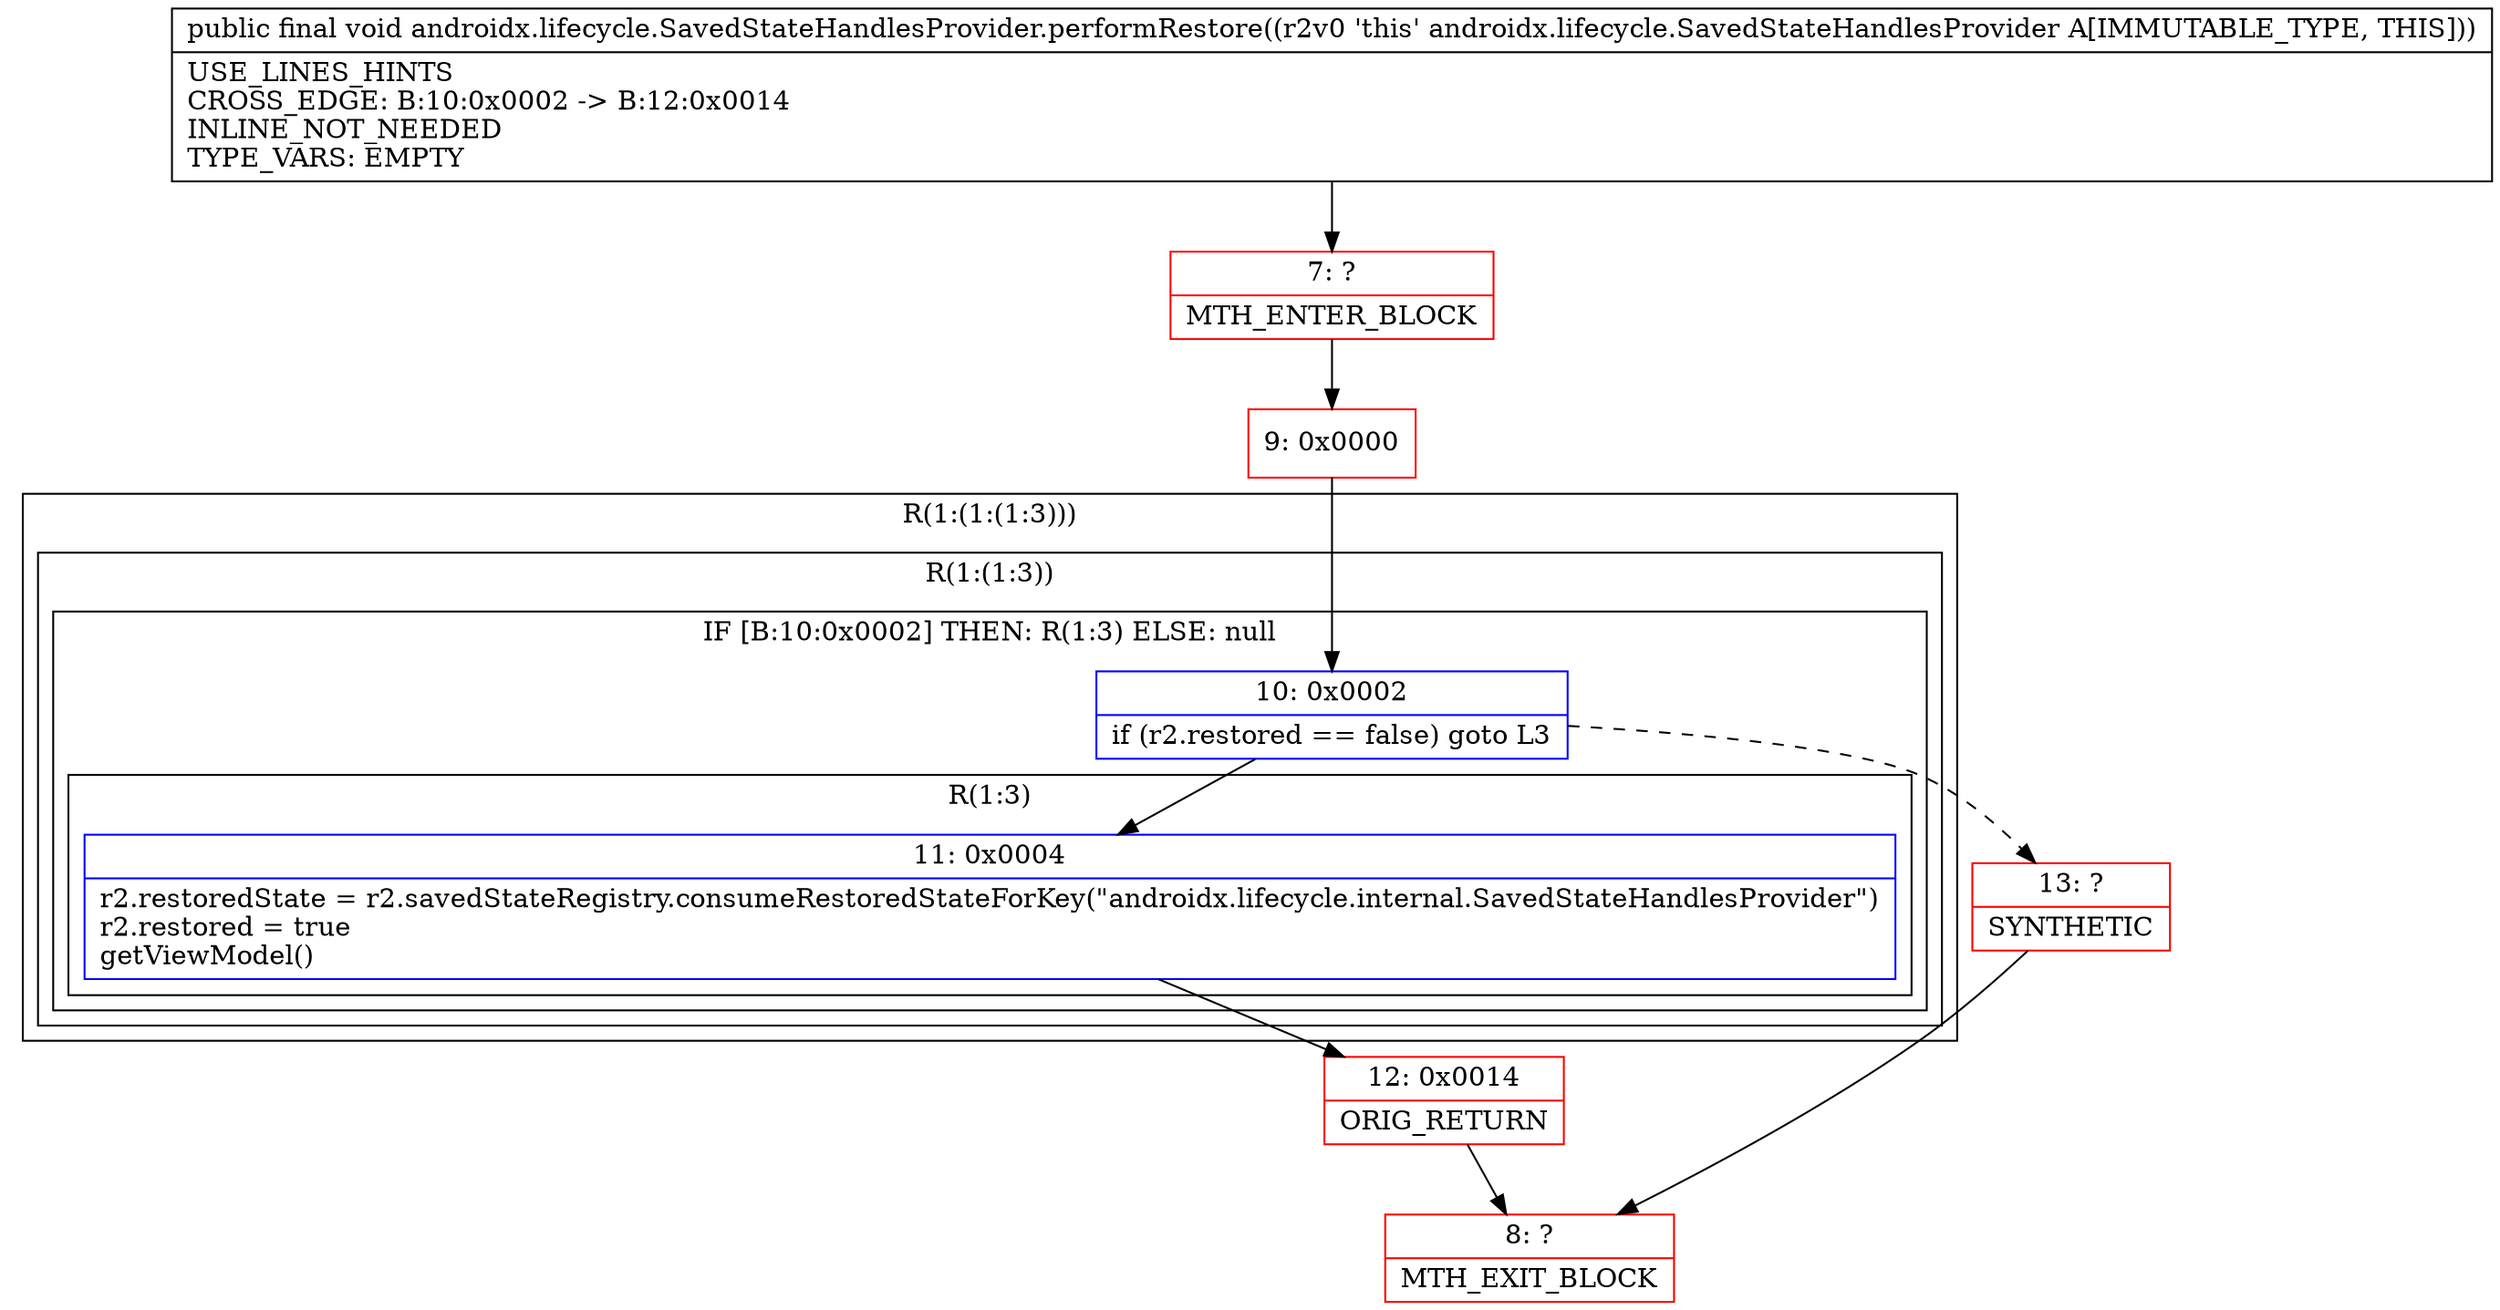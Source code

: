 digraph "CFG forandroidx.lifecycle.SavedStateHandlesProvider.performRestore()V" {
subgraph cluster_Region_1704486380 {
label = "R(1:(1:(1:3)))";
node [shape=record,color=blue];
subgraph cluster_Region_10637148 {
label = "R(1:(1:3))";
node [shape=record,color=blue];
subgraph cluster_IfRegion_248024662 {
label = "IF [B:10:0x0002] THEN: R(1:3) ELSE: null";
node [shape=record,color=blue];
Node_10 [shape=record,label="{10\:\ 0x0002|if (r2.restored == false) goto L3\l}"];
subgraph cluster_Region_1332595272 {
label = "R(1:3)";
node [shape=record,color=blue];
Node_11 [shape=record,label="{11\:\ 0x0004|r2.restoredState = r2.savedStateRegistry.consumeRestoredStateForKey(\"androidx.lifecycle.internal.SavedStateHandlesProvider\")\lr2.restored = true\lgetViewModel()\l}"];
}
}
}
}
Node_7 [shape=record,color=red,label="{7\:\ ?|MTH_ENTER_BLOCK\l}"];
Node_9 [shape=record,color=red,label="{9\:\ 0x0000}"];
Node_12 [shape=record,color=red,label="{12\:\ 0x0014|ORIG_RETURN\l}"];
Node_8 [shape=record,color=red,label="{8\:\ ?|MTH_EXIT_BLOCK\l}"];
Node_13 [shape=record,color=red,label="{13\:\ ?|SYNTHETIC\l}"];
MethodNode[shape=record,label="{public final void androidx.lifecycle.SavedStateHandlesProvider.performRestore((r2v0 'this' androidx.lifecycle.SavedStateHandlesProvider A[IMMUTABLE_TYPE, THIS]))  | USE_LINES_HINTS\lCROSS_EDGE: B:10:0x0002 \-\> B:12:0x0014\lINLINE_NOT_NEEDED\lTYPE_VARS: EMPTY\l}"];
MethodNode -> Node_7;Node_10 -> Node_11;
Node_10 -> Node_13[style=dashed];
Node_11 -> Node_12;
Node_7 -> Node_9;
Node_9 -> Node_10;
Node_12 -> Node_8;
Node_13 -> Node_8;
}

